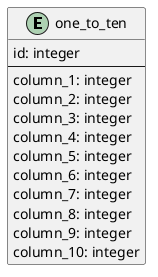 @startuml Erd

' entity

entity one_to_ten {
  id: integer
  --
  column_1: integer
  column_2: integer
  column_3: integer
  column_4: integer
  column_5: integer
  column_6: integer
  column_7: integer
  column_8: integer
  column_9: integer
  column_10: integer
}

' entity-relation

@enduml
